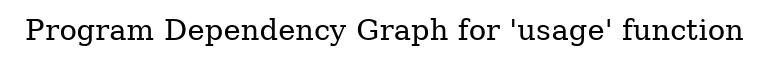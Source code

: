 digraph "Program Dependency Graph for 'usage' function" {
	label="Program Dependency Graph for 'usage' function";

}
